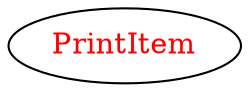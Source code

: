 digraph dependencyGraph {
 concentrate=true;
 ranksep="2.0";
 rankdir="LR"; 
 splines="ortho";
"PrintItem" [fontcolor="red"];
}